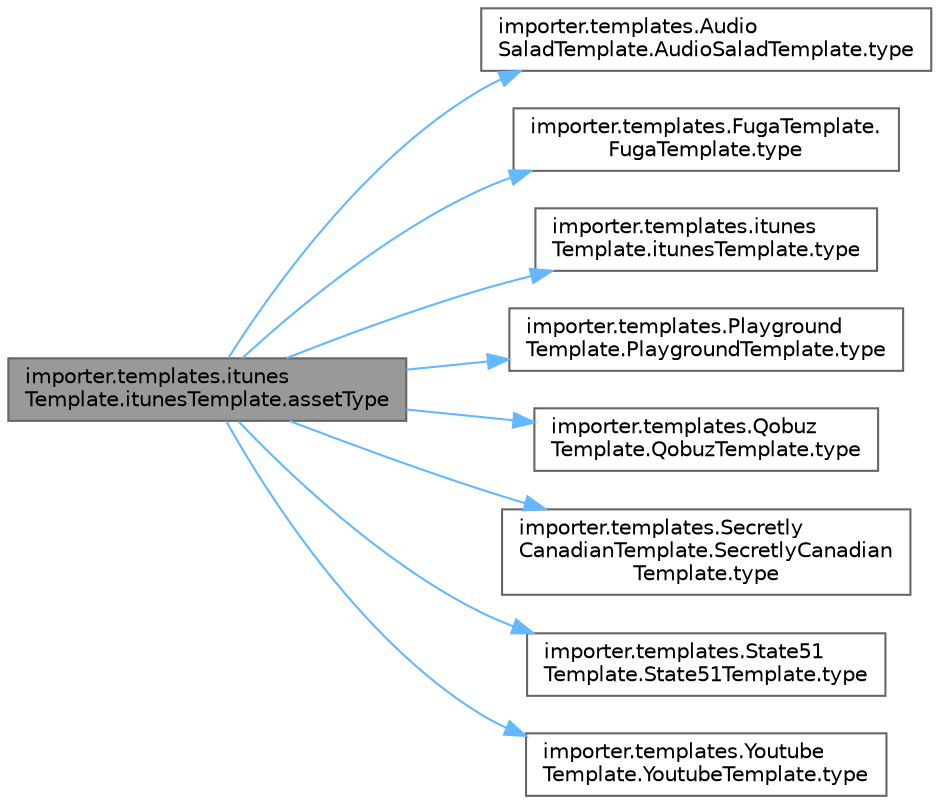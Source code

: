 digraph "importer.templates.itunesTemplate.itunesTemplate.assetType"
{
 // LATEX_PDF_SIZE
  bgcolor="transparent";
  edge [fontname=Helvetica,fontsize=10,labelfontname=Helvetica,labelfontsize=10];
  node [fontname=Helvetica,fontsize=10,shape=box,height=0.2,width=0.4];
  rankdir="LR";
  Node1 [id="Node000001",label="importer.templates.itunes\lTemplate.itunesTemplate.assetType",height=0.2,width=0.4,color="gray40", fillcolor="grey60", style="filled", fontcolor="black",tooltip=" "];
  Node1 -> Node2 [id="edge1_Node000001_Node000002",color="steelblue1",style="solid",tooltip=" "];
  Node2 [id="Node000002",label="importer.templates.Audio\lSaladTemplate.AudioSaladTemplate.type",height=0.2,width=0.4,color="grey40", fillcolor="white", style="filled",URL="$classimporter_1_1templates_1_1_audio_salad_template_1_1_audio_salad_template.html#aac8b662b08af627ba69a411ff9e1cf6c",tooltip=" "];
  Node1 -> Node3 [id="edge2_Node000001_Node000003",color="steelblue1",style="solid",tooltip=" "];
  Node3 [id="Node000003",label="importer.templates.FugaTemplate.\lFugaTemplate.type",height=0.2,width=0.4,color="grey40", fillcolor="white", style="filled",URL="$classimporter_1_1templates_1_1_fuga_template_1_1_fuga_template.html#aa03af937ce97b51be3fa17ba2795850a",tooltip=" "];
  Node1 -> Node4 [id="edge3_Node000001_Node000004",color="steelblue1",style="solid",tooltip=" "];
  Node4 [id="Node000004",label="importer.templates.itunes\lTemplate.itunesTemplate.type",height=0.2,width=0.4,color="grey40", fillcolor="white", style="filled",URL="$classimporter_1_1templates_1_1itunes_template_1_1itunes_template.html#a49806a04a2dd3c1a83cd14a3c9811299",tooltip=" "];
  Node1 -> Node5 [id="edge4_Node000001_Node000005",color="steelblue1",style="solid",tooltip=" "];
  Node5 [id="Node000005",label="importer.templates.Playground\lTemplate.PlaygroundTemplate.type",height=0.2,width=0.4,color="grey40", fillcolor="white", style="filled",URL="$classimporter_1_1templates_1_1_playground_template_1_1_playground_template.html#ae5dc30549271a3e424aa1729e7f88b9c",tooltip=" "];
  Node1 -> Node6 [id="edge5_Node000001_Node000006",color="steelblue1",style="solid",tooltip=" "];
  Node6 [id="Node000006",label="importer.templates.Qobuz\lTemplate.QobuzTemplate.type",height=0.2,width=0.4,color="grey40", fillcolor="white", style="filled",URL="$classimporter_1_1templates_1_1_qobuz_template_1_1_qobuz_template.html#a6cba05653031b58a1ddf925a796af323",tooltip=" "];
  Node1 -> Node7 [id="edge6_Node000001_Node000007",color="steelblue1",style="solid",tooltip=" "];
  Node7 [id="Node000007",label="importer.templates.Secretly\lCanadianTemplate.SecretlyCanadian\lTemplate.type",height=0.2,width=0.4,color="grey40", fillcolor="white", style="filled",URL="$classimporter_1_1templates_1_1_secretly_canadian_template_1_1_secretly_canadian_template.html#aeda6be05f82eafb853122de683d4600b",tooltip=" "];
  Node1 -> Node8 [id="edge7_Node000001_Node000008",color="steelblue1",style="solid",tooltip=" "];
  Node8 [id="Node000008",label="importer.templates.State51\lTemplate.State51Template.type",height=0.2,width=0.4,color="grey40", fillcolor="white", style="filled",URL="$classimporter_1_1templates_1_1_state51_template_1_1_state51_template.html#a3dbd44d2de929976cb70389c5424cbd3",tooltip=" "];
  Node1 -> Node9 [id="edge8_Node000001_Node000009",color="steelblue1",style="solid",tooltip=" "];
  Node9 [id="Node000009",label="importer.templates.Youtube\lTemplate.YoutubeTemplate.type",height=0.2,width=0.4,color="grey40", fillcolor="white", style="filled",URL="$classimporter_1_1templates_1_1_youtube_template_1_1_youtube_template.html#af0e0ff4b6503189e26c956e5bdd585e0",tooltip=" "];
}
